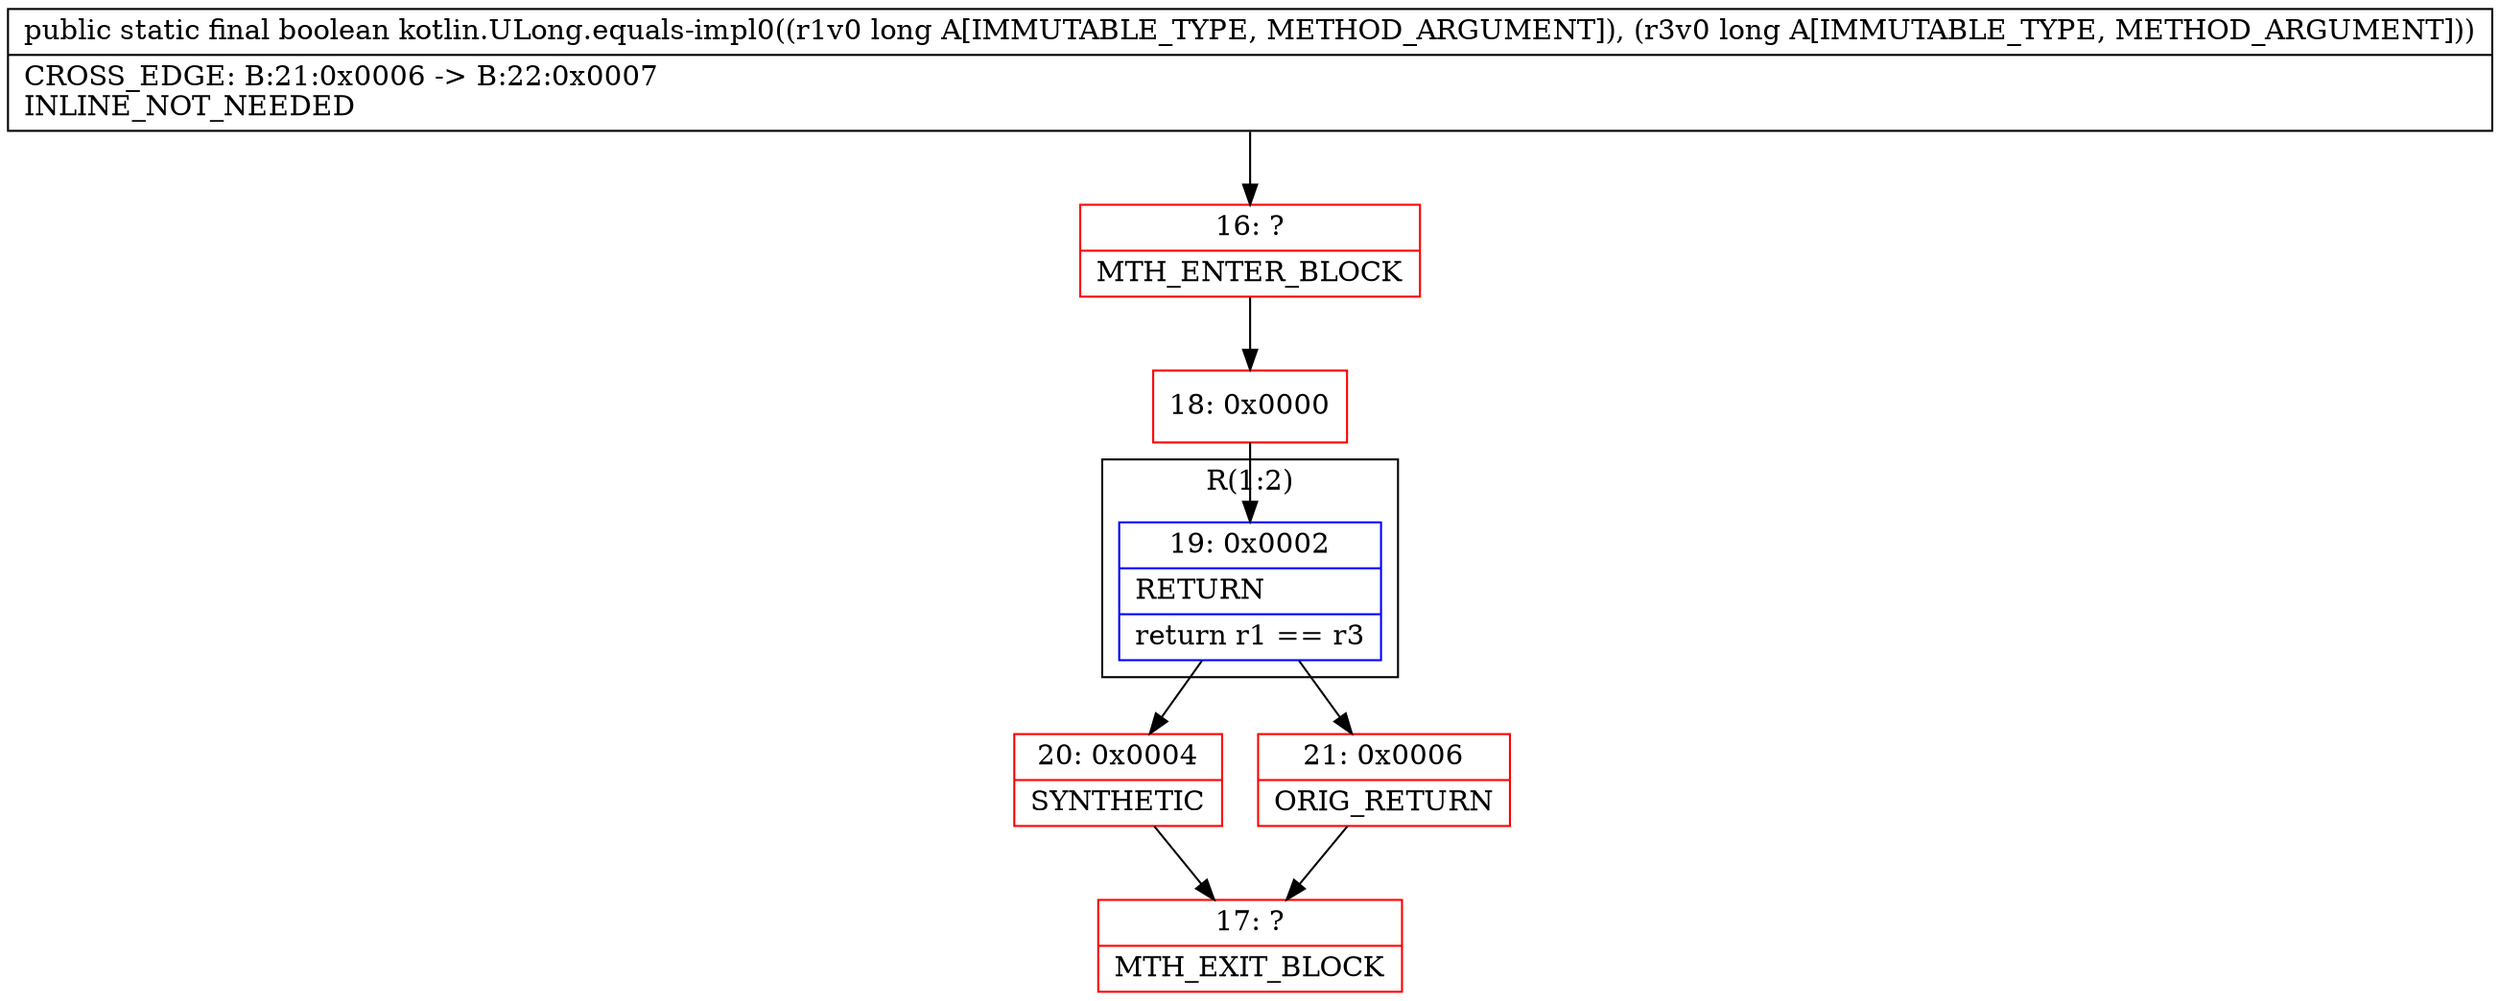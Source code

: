 digraph "CFG forkotlin.ULong.equals\-impl0(JJ)Z" {
subgraph cluster_Region_572648591 {
label = "R(1:2)";
node [shape=record,color=blue];
Node_19 [shape=record,label="{19\:\ 0x0002|RETURN\l|return r1 == r3\l}"];
}
Node_16 [shape=record,color=red,label="{16\:\ ?|MTH_ENTER_BLOCK\l}"];
Node_18 [shape=record,color=red,label="{18\:\ 0x0000}"];
Node_20 [shape=record,color=red,label="{20\:\ 0x0004|SYNTHETIC\l}"];
Node_17 [shape=record,color=red,label="{17\:\ ?|MTH_EXIT_BLOCK\l}"];
Node_21 [shape=record,color=red,label="{21\:\ 0x0006|ORIG_RETURN\l}"];
MethodNode[shape=record,label="{public static final boolean kotlin.ULong.equals\-impl0((r1v0 long A[IMMUTABLE_TYPE, METHOD_ARGUMENT]), (r3v0 long A[IMMUTABLE_TYPE, METHOD_ARGUMENT]))  | CROSS_EDGE: B:21:0x0006 \-\> B:22:0x0007\lINLINE_NOT_NEEDED\l}"];
MethodNode -> Node_16;Node_19 -> Node_20;
Node_19 -> Node_21;
Node_16 -> Node_18;
Node_18 -> Node_19;
Node_20 -> Node_17;
Node_21 -> Node_17;
}

